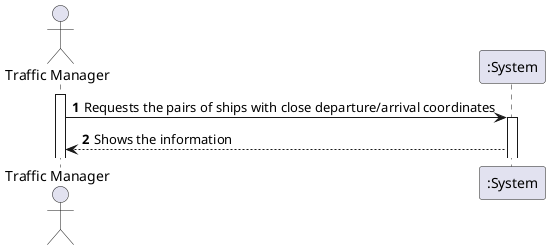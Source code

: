 @startuml
'https://plantuml.com/sequence-diagram

autonumber
actor "Traffic Manager" as TM

activate TM
TM -> ":System" : Requests the pairs of ships with close departure/arrival coordinates
activate ":System"
":System" --> TM : Shows the information

@enduml
